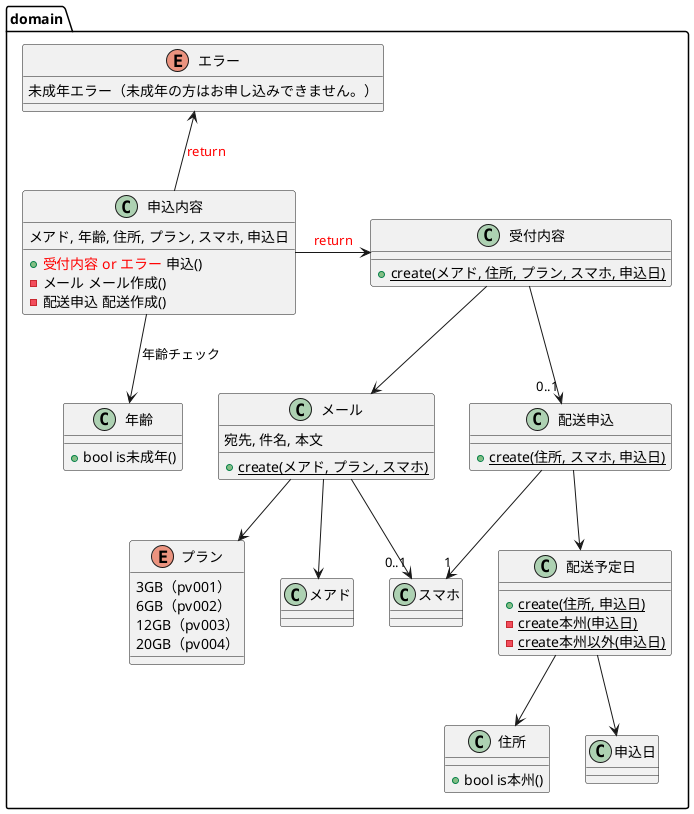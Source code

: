@startuml

package domain {
  enum エラー {
    未成年エラー（未成年の方はお申し込みできません。）
  }

  class 申込内容 {
    メアド, 年齢, 住所, プラン, スマホ, 申込日
    + <font color=red>受付内容 or エラー</font> 申込()
    - メール メール作成()
    - 配送申込 配送作成()
  }

  enum プラン {
    3GB（pv001）
    6GB（pv002）
    12GB（pv003）
    20GB（pv004）
  }

  class 年齢 {
    + bool is未成年()
  }

  class 住所 {
    + bool is本州()
  }

  申込内容 --> 年齢 : 年齢チェック

  class 配送予定日 {
    + {static} create(住所, 申込日)
    - {static} create本州(申込日)
    - {static} create本州以外(申込日)
  }

  配送予定日 --> 住所
  配送予定日 --> 申込日

  class 配送申込 {
    + {static} create(住所, スマホ, 申込日)
  }

  配送申込 --> 配送予定日
  配送申込 --> "1" スマホ

  class 受付内容 {
    + {static} create(メアド, 住所, プラン, スマホ, 申込日)
  }

  受付内容 --> "0..1" 配送申込
  受付内容 --> メール

  class メール {
    宛先, 件名, 本文
    + {static} create(メアド, プラン, スマホ)
  }

  メール --> プラン
  メール --> "0..1" スマホ
  メール --> メアド

  申込内容 -r-> 受付内容 : <font color=red>return</font>
  申込内容 -u-> エラー : <font color=red>return</font>
}

@enduml
